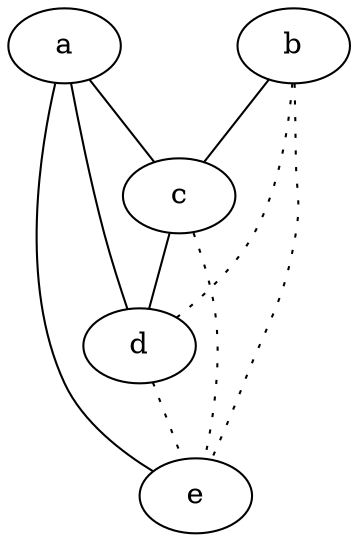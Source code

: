 graph {
a -- c;
a -- d;
a -- e;
b -- c;
b -- d [style=dotted];
b -- e [style=dotted];
c -- d;
c -- e [style=dotted];
d -- e [style=dotted];
}
